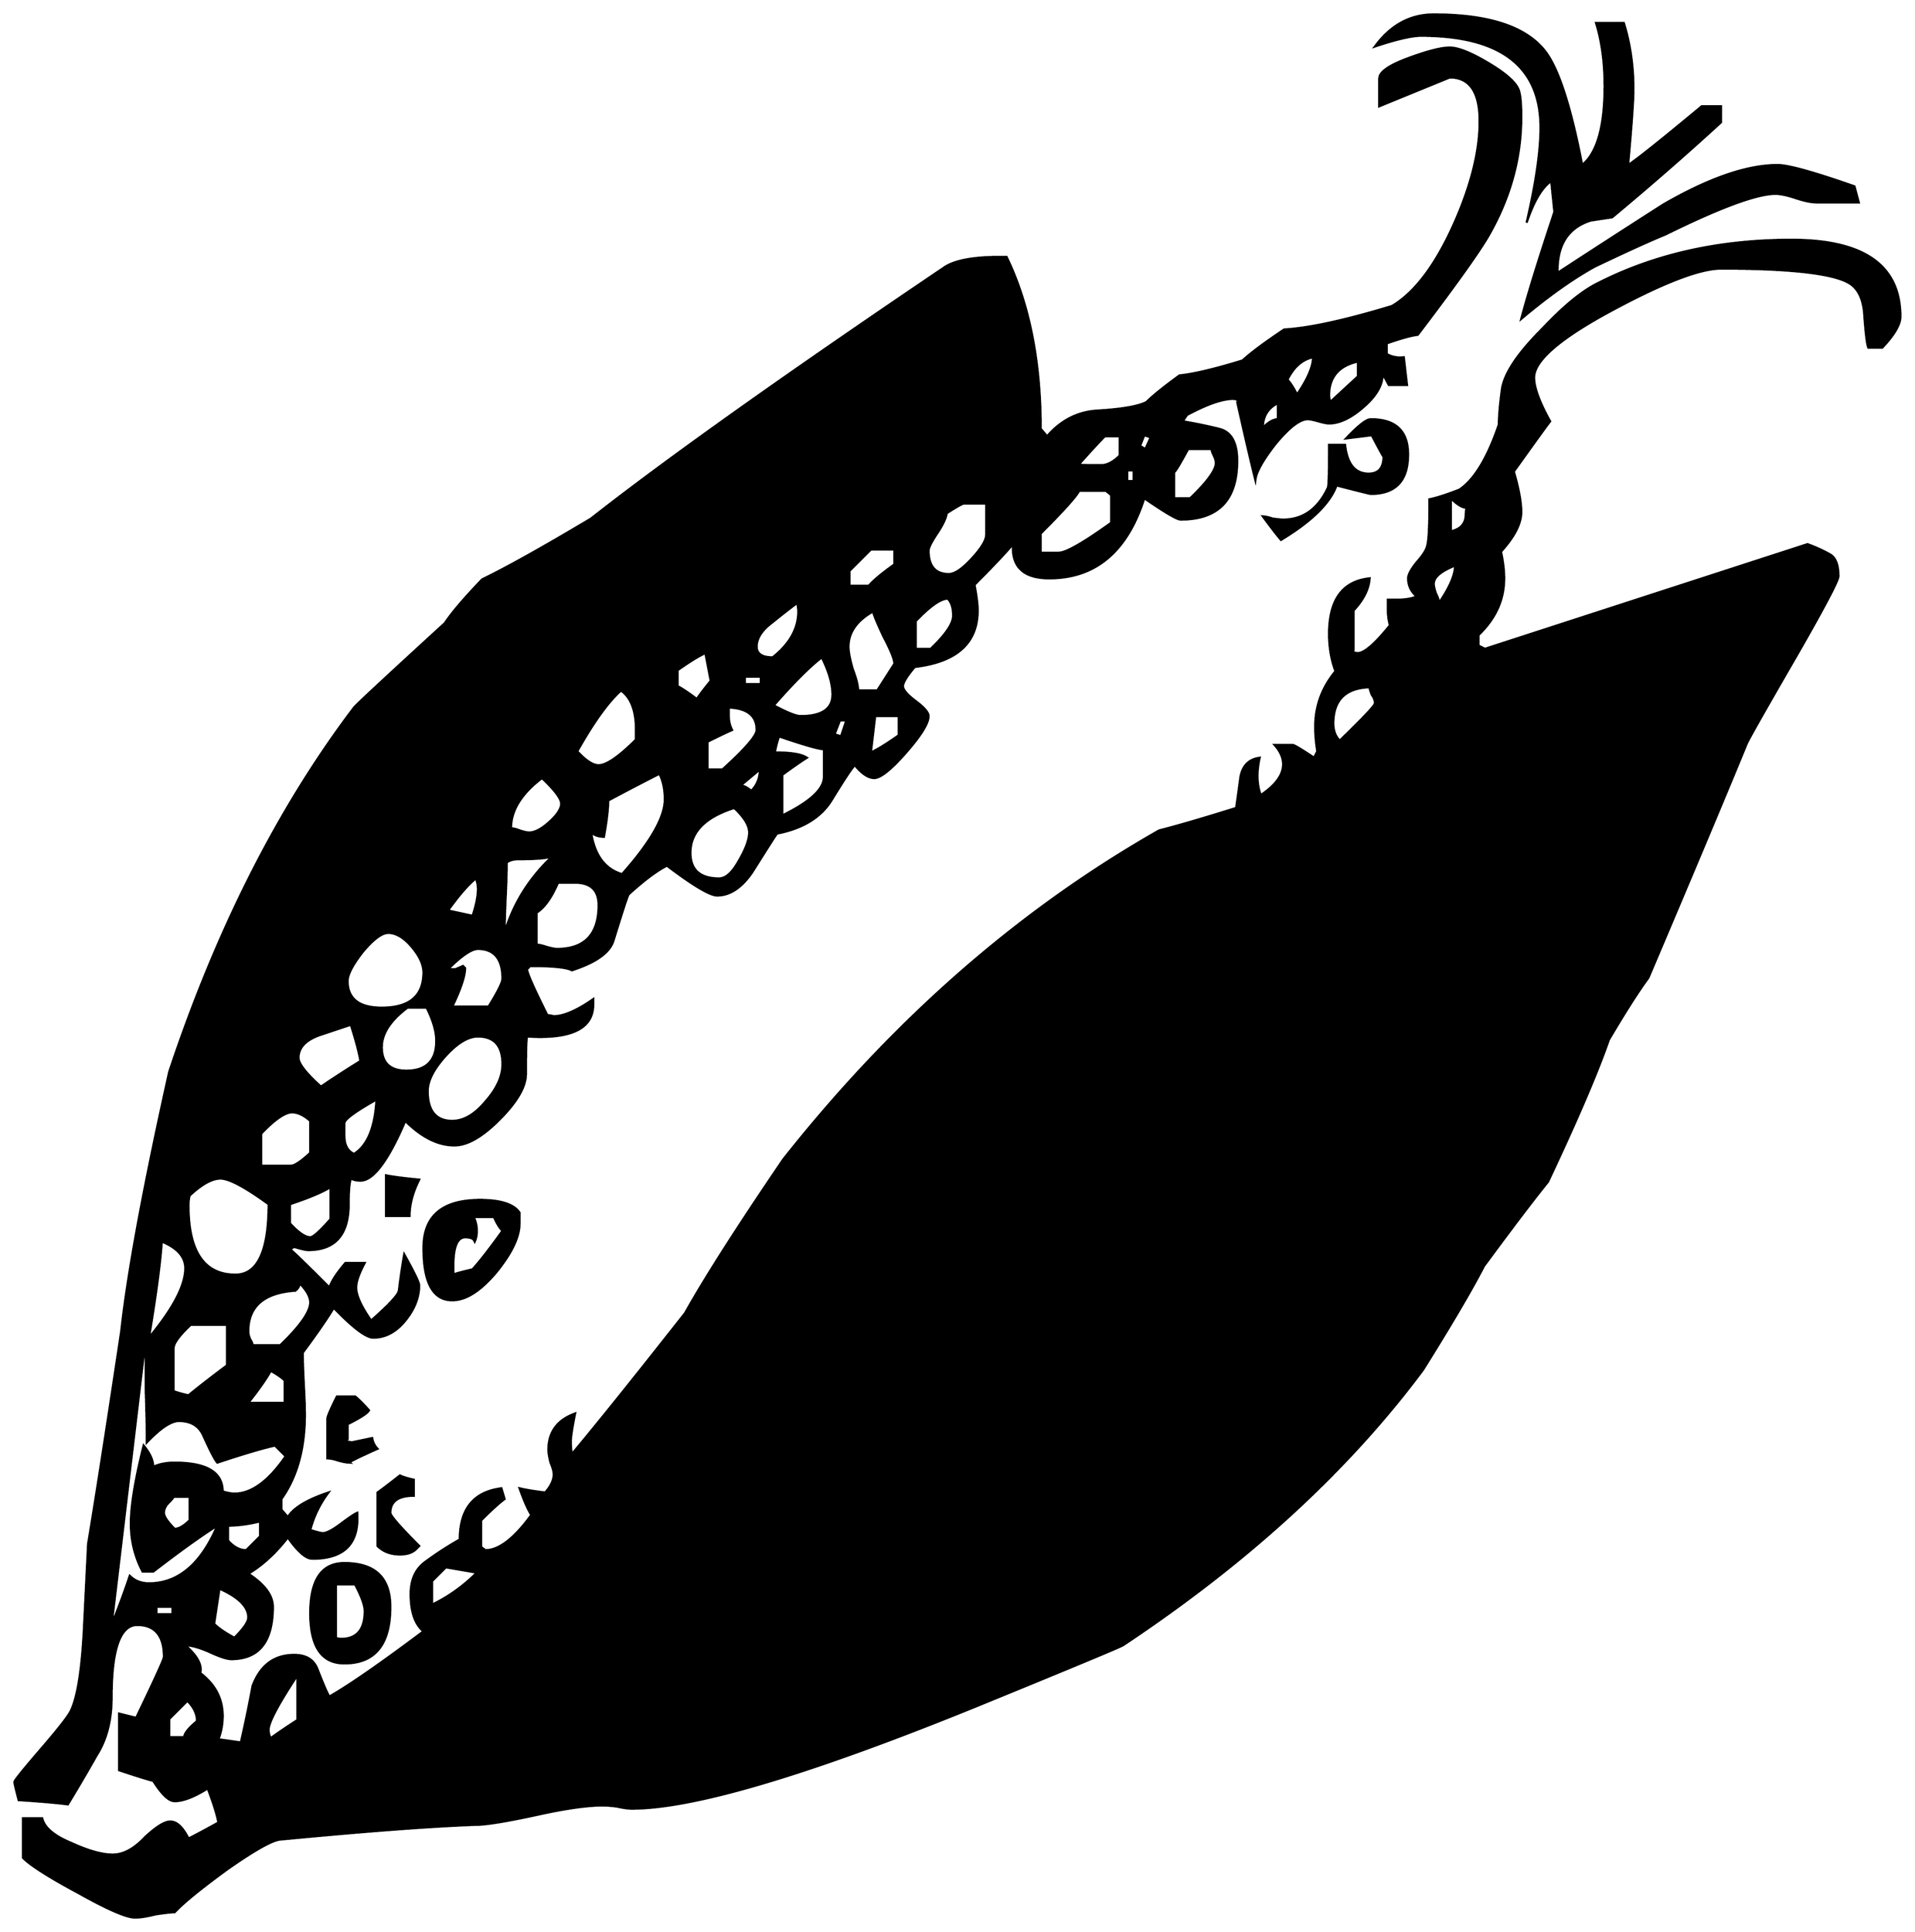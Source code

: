 


\begin{tikzpicture}[y=0.80pt, x=0.80pt, yscale=-1.0, xscale=1.0, inner sep=0pt, outer sep=0pt]
\begin{scope}[shift={(100.0,1702.0)},nonzero rule]
  \path[draw=.,fill=.,line width=1.600pt] (1809.0,-1293.0) --
    (1769.0,-1293.0) .. controls (1764.333,-1293.0) and
    (1758.0,-1294.333) .. (1750.0,-1297.0) .. controls
    (1742.0,-1299.667) and (1735.667,-1301.0) .. (1731.0,-1301.0) ..
    controls (1713.667,-1301.0) and (1679.333,-1288.333) ..
    (1628.0,-1263.0) .. controls (1613.333,-1257.0) and
    (1591.333,-1247.0) .. (1562.0,-1233.0) .. controls
    (1541.333,-1221.667) and (1518.333,-1205.333) .. (1493.0,-1184.0) ..
    controls (1499.0,-1206.667) and (1509.333,-1240.0) ..
    (1524.0,-1284.0) -- (1521.0,-1313.0) .. controls
    (1512.333,-1307.0) and (1504.667,-1294.0) .. (1498.0,-1274.0) ..
    controls (1506.667,-1311.333) and (1511.0,-1341.0) ..
    (1511.0,-1363.0) .. controls (1511.0,-1420.333) and
    (1473.667,-1449.0) .. (1399.0,-1449.0) .. controls
    (1390.333,-1449.0) and (1376.0,-1445.667) .. (1356.0,-1439.0) ..
    controls (1370.667,-1459.0) and (1389.0,-1469.0) ..
    (1411.0,-1469.0) .. controls (1462.333,-1469.0) and
    (1497.0,-1457.667) .. (1515.0,-1435.0) .. controls
    (1527.667,-1419.0) and (1539.333,-1383.333) .. (1550.0,-1328.0) ..
    controls (1564.0,-1339.333) and (1571.0,-1364.0) ..
    (1571.0,-1402.0) .. controls (1571.0,-1424.0) and
    (1568.333,-1443.667) .. (1563.0,-1461.0) -- (1589.0,-1461.0) ..
    controls (1595.0,-1441.667) and (1598.0,-1421.0) ..
    (1598.0,-1399.0) .. controls (1598.0,-1388.333) and
    (1596.333,-1364.667) .. (1593.0,-1328.0) .. controls
    (1599.667,-1332.0) and (1622.667,-1350.333) .. (1662.0,-1383.0) --
    (1680.0,-1383.0) -- (1680.0,-1368.0) .. controls
    (1648.0,-1338.667) and (1614.0,-1309.0) .. (1578.0,-1279.0) ..
    controls (1573.333,-1278.333) and (1566.667,-1277.333) ..
    (1558.0,-1276.0) .. controls (1536.667,-1269.333) and
    (1526.333,-1253.0) .. (1527.0,-1227.0) .. controls
    (1559.667,-1248.333) and (1592.667,-1269.667) .. (1626.0,-1291.0) ..
    controls (1668.667,-1315.667) and (1704.333,-1328.0) ..
    (1733.0,-1328.0) .. controls (1743.0,-1328.0) and
    (1767.0,-1321.333) .. (1805.0,-1308.0) -- (1809.0,-1293.0) --
    cycle(1387.0,-1057.0) .. controls (1387.0,-1032.333) and
    (1375.333,-1020.0) .. (1352.0,-1020.0) .. controls
    (1351.333,-1020.0) and (1340.667,-1022.667) .. (1320.0,-1028.0) ..
    controls (1314.0,-1011.333) and (1296.667,-994.333) ..
    (1268.0,-977.0) .. controls (1264.0,-981.667) and
    (1258.333,-989.0) .. (1251.0,-999.0) .. controls
    (1253.0,-999.0) and (1256.0,-998.333) .. (1260.0,-997.0) ..
    controls (1264.667,-996.333) and (1268.0,-996.0) ..
    (1270.0,-996.0) .. controls (1288.667,-996.0) and
    (1302.667,-1006.0) .. (1312.0,-1026.0) .. controls
    (1312.667,-1028.0) and (1313.0,-1041.333) .. (1313.0,-1066.0) --
    (1328.0,-1066.0) .. controls (1330.0,-1048.0) and
    (1337.333,-1039.0) .. (1350.0,-1039.0) .. controls
    (1359.333,-1039.0) and (1364.0,-1044.333) .. (1364.0,-1055.0) ..
    controls (1364.0,-1054.333) and (1360.333,-1061.0) ..
    (1353.0,-1075.0) .. controls (1347.667,-1074.333) and
    (1339.667,-1073.333) .. (1329.0,-1072.0) .. controls
    (1340.333,-1084.0) and (1348.0,-1090.0) .. (1352.0,-1090.0) ..
    controls (1375.333,-1090.0) and (1387.0,-1079.0) ..
    (1387.0,-1057.0) -- cycle(1848.0,-1186.0) .. controls
    (1848.0,-1178.667) and (1842.333,-1169.0) .. (1831.0,-1157.0) --
    (1818.0,-1157.0) .. controls (1816.667,-1159.667) and
    (1815.333,-1170.667) .. (1814.0,-1190.0) .. controls
    (1812.667,-1204.0) and (1807.667,-1213.333) .. (1799.0,-1218.0) ..
    controls (1783.0,-1226.667) and (1743.333,-1231.0) ..
    (1680.0,-1231.0) .. controls (1660.667,-1231.0) and
    (1627.333,-1218.333) .. (1580.0,-1193.0) .. controls
    (1530.0,-1166.333) and (1505.0,-1145.0) .. (1505.0,-1129.0) ..
    controls (1505.0,-1119.667) and (1510.0,-1106.0) ..
    (1520.0,-1088.0) .. controls (1517.333,-1084.667) and
    (1506.0,-1069.0) .. (1486.0,-1041.0) .. controls
    (1490.667,-1025.0) and (1493.0,-1012.333) .. (1493.0,-1003.0) ..
    controls (1493.0,-992.333) and (1486.667,-980.0) ..
    (1474.0,-966.0) .. controls (1476.0,-956.667) and
    (1477.0,-948.333) .. (1477.0,-941.0) .. controls
    (1477.0,-921.0) and (1469.0,-903.333) .. (1453.0,-888.0) --
    (1453.0,-878.0) -- (1459.0,-875.0) -- (1761.0,-973.0) ..
    controls (1768.333,-970.333) and (1775.0,-967.333) ..
    (1781.0,-964.0) .. controls (1787.0,-961.333) and
    (1790.0,-954.333) .. (1790.0,-943.0) .. controls
    (1790.0,-939.0) and (1777.0,-914.333) .. (1751.0,-869.0) ..
    controls (1721.667,-818.333) and (1706.0,-790.667) ..
    (1704.0,-786.0) .. controls (1684.0,-737.333) and
    (1653.333,-664.333) .. (1612.0,-567.0) .. controls
    (1602.667,-554.333) and (1590.333,-535.0) .. (1575.0,-509.0) ..
    controls (1564.333,-478.333) and (1545.333,-434.0) ..
    (1518.0,-376.0) .. controls (1504.0,-358.667) and
    (1484.0,-332.333) .. (1458.0,-297.0) .. controls
    (1446.667,-275.0) and (1427.667,-242.667) .. (1401.0,-200.0) ..
    controls (1331.0,-106.0) and (1237.333,-20.0) .. (1120.0,58.0)
    .. controls (1116.667,60.0) and (1071.0,79.0) .. (983.0,115.0)
    .. controls (825.667,179.0) and (718.0,211.0) .. (660.0,211.0)
    .. controls (656.667,211.0) and (652.0,210.333) .. (646.0,209.0)
    .. controls (640.667,208.333) and (636.333,208.0) .. (633.0,208.0)
    .. controls (619.0,208.0) and (599.667,210.667) .. (575.0,216.0)
    .. controls (547.667,222.0) and (528.667,225.333) .. (518.0,226.0)
    .. controls (476.0,227.333) and (413.333,232.0) .. (330.0,240.0)
    .. controls (322.0,241.333) and (305.667,250.667) .. (281.0,268.0)
    .. controls (256.333,286.0) and (240.0,299.333) .. (232.0,308.0)
    .. controls (228.667,308.0) and (222.667,308.667) .. (214.0,310.0)
    .. controls (206.0,312.0) and (199.667,313.0) .. (195.0,313.0)
    .. controls (187.0,313.0) and (169.333,305.333) .. (142.0,290.0)
    .. controls (114.667,275.333) and (97.333,264.333) .. (90.0,257.0)
    -- (90.0,220.0) -- (108.0,220.0) .. controls (110.0,228.667)
    and (119.0,236.333) .. (135.0,243.0) .. controls (151.0,250.333)
    and (164.0,254.0) .. (174.0,254.0) .. controls (184.0,254.0)
    and (194.0,248.667) .. (204.0,238.0) .. controls (214.667,228.0)
    and (222.667,223.0) .. (228.0,223.0) .. controls (234.0,223.0)
    and (239.667,228.333) .. (245.0,239.0) .. controls (251.667,235.667)
    and (261.0,230.667) .. (273.0,224.0) .. controls (271.667,216.667)
    and (268.333,206.0) .. (263.0,192.0) .. controls (250.333,200.0)
    and (240.0,204.0) .. (232.0,204.0) .. controls (226.667,204.0)
    and (220.0,197.667) .. (212.0,185.0) .. controls (206.667,183.667)
    and (196.0,180.333) .. (180.0,175.0) -- (180.0,122.0) --
    (196.0,126.0) .. controls (213.333,90.0) and (222.0,71.0) ..
    (222.0,69.0) .. controls (222.0,49.0) and (213.667,39.0) ..
    (197.0,39.0) .. controls (181.0,39.0) and (173.0,61.667) ..
    (173.0,107.0) .. controls (173.0,128.333) and (168.333,146.333) ..
    (159.0,161.0) .. controls (150.333,176.333) and (141.333,191.667) ..
    (132.0,207.0) .. controls (122.0,205.667) and (106.667,204.333) ..
    (86.0,203.0) .. controls (83.333,193.0) and (82.0,187.333) ..
    (82.0,186.0) .. controls (82.0,184.667) and (90.333,174.333) ..
    (107.0,155.0) .. controls (123.667,135.667) and (133.0,123.667) ..
    (135.0,119.0) .. controls (141.0,106.333) and (145.0,81.333) ..
    (147.0,44.0) .. controls (148.333,16.667) and (149.667,-10.333) ..
    (151.0,-37.0) .. controls (158.333,-81.0) and (168.667,-147.333)
    .. (182.0,-236.0) .. controls (188.0,-290.667) and
    (203.0,-371.667) .. (227.0,-479.0) .. controls (271.667,-613.0)
    and (329.333,-726.667) .. (400.0,-820.0) .. controls
    (401.333,-822.0) and (429.667,-848.333) .. (485.0,-899.0) ..
    controls (491.667,-909.0) and (503.333,-922.667) .. (520.0,-940.0)
    .. controls (543.333,-951.333) and (577.333,-970.333) ..
    (622.0,-997.0) .. controls (693.333,-1053.0) and
    (804.0,-1131.667) .. (954.0,-1233.0) .. controls
    (964.0,-1239.0) and (981.0,-1242.0) .. (1005.0,-1242.0) --
    (1011.0,-1242.0) .. controls (1032.333,-1198.0) and
    (1043.0,-1144.333) .. (1043.0,-1081.0) -- (1049.0,-1074.0) ..
    controls (1061.667,-1088.667) and (1077.0,-1096.667) ..
    (1095.0,-1098.0) .. controls (1118.333,-1099.333) and
    (1134.0,-1102.0) .. (1142.0,-1106.0) .. controls
    (1148.0,-1112.0) and (1158.333,-1120.333) .. (1173.0,-1131.0) ..
    controls (1186.333,-1132.333) and (1206.0,-1137.0) ..
    (1232.0,-1145.0) .. controls (1240.0,-1152.333) and
    (1253.0,-1162.0) .. (1271.0,-1174.0) .. controls
    (1294.333,-1175.333) and (1328.0,-1182.667) .. (1372.0,-1196.0) ..
    controls (1393.333,-1208.667) and (1412.667,-1234.333) ..
    (1430.0,-1273.0) .. controls (1446.0,-1309.0) and
    (1454.0,-1341.0) .. (1454.0,-1369.0) .. controls
    (1454.0,-1396.333) and (1444.667,-1410.0) .. (1426.0,-1410.0) ..
    controls (1426.0,-1410.0) and (1404.0,-1401.0) ..
    (1360.0,-1383.0) -- (1360.0,-1409.0) .. controls
    (1360.0,-1415.0) and (1369.0,-1421.333) .. (1387.0,-1428.0) ..
    controls (1405.0,-1434.667) and (1418.0,-1438.0) ..
    (1426.0,-1438.0) .. controls (1434.0,-1438.0) and
    (1446.333,-1433.0) .. (1463.0,-1423.0) .. controls
    (1479.667,-1413.0) and (1489.0,-1404.333) .. (1491.0,-1397.0) ..
    controls (1492.333,-1392.333) and (1493.0,-1384.333) ..
    (1493.0,-1373.0) .. controls (1493.0,-1335.0) and
    (1483.0,-1298.333) .. (1463.0,-1263.0) .. controls
    (1454.333,-1247.667) and (1432.0,-1216.333) .. (1396.0,-1169.0) ..
    controls (1390.0,-1168.333) and (1380.333,-1165.667) ..
    (1367.0,-1161.0) -- (1367.0,-1151.0) .. controls
    (1371.667,-1148.333) and (1377.0,-1147.333) .. (1383.0,-1148.0) ..
    controls (1383.667,-1142.0) and (1384.667,-1133.333) ..
    (1386.0,-1122.0) -- (1369.0,-1122.0) -- (1363.0,-1133.0) ..
    controls (1363.667,-1123.0) and (1358.0,-1112.667) ..
    (1346.0,-1102.0) .. controls (1334.0,-1091.333) and
    (1323.0,-1086.0) .. (1313.0,-1086.0) .. controls
    (1311.0,-1086.0) and (1307.667,-1086.667) .. (1303.0,-1088.0) ..
    controls (1298.333,-1089.333) and (1295.0,-1090.0) ..
    (1293.0,-1090.0) .. controls (1285.667,-1090.0) and
    (1275.667,-1082.333) .. (1263.0,-1067.0) .. controls
    (1251.0,-1051.667) and (1244.667,-1040.333) .. (1244.0,-1033.0) ..
    controls (1240.0,-1049.0) and (1234.333,-1073.333) ..
    (1227.0,-1106.0) -- (1228.0,-1107.0) .. controls
    (1227.333,-1108.333) and (1225.667,-1109.0) .. (1223.0,-1109.0) ..
    controls (1213.0,-1109.0) and (1198.667,-1104.0) ..
    (1180.0,-1094.0) -- (1176.0,-1088.0) .. controls
    (1188.0,-1086.0) and (1199.333,-1083.667) .. (1210.0,-1081.0) ..
    controls (1221.333,-1078.333) and (1227.0,-1068.333) ..
    (1227.0,-1051.0) .. controls (1227.0,-1014.333) and
    (1209.333,-996.0) .. (1174.0,-996.0) .. controls
    (1170.667,-996.0) and (1159.333,-1002.667) .. (1140.0,-1016.0) ..
    controls (1124.0,-966.0) and (1094.333,-941.0) ..
    (1051.0,-941.0) .. controls (1027.0,-941.0) and
    (1015.667,-951.667) .. (1017.0,-973.0) .. controls
    (1009.667,-964.333) and (997.667,-951.667) .. (981.0,-935.0) ..
    controls (983.0,-924.333) and (984.0,-916.333) .. (984.0,-911.0)
    .. controls (984.0,-880.333) and (964.333,-862.667) ..
    (925.0,-858.0) .. controls (917.667,-849.333) and (914.0,-843.333)
    .. (914.0,-840.0) .. controls (914.0,-836.667) and
    (918.0,-832.0) .. (926.0,-826.0) .. controls (934.0,-820.0)
    and (938.0,-815.333) .. (938.0,-812.0) .. controls
    (938.0,-805.333) and (931.0,-794.0) .. (917.0,-778.0) ..
    controls (903.0,-762.0) and (893.0,-754.0) .. (887.0,-754.0)
    .. controls (881.667,-754.0) and (875.667,-758.0) ..
    (869.0,-766.0) .. controls (867.0,-764.667) and (859.667,-753.667)
    .. (847.0,-733.0) .. controls (837.0,-717.0) and
    (820.0,-706.667) .. (796.0,-702.0) .. controls (795.333,-701.333)
    and (787.667,-689.333) .. (773.0,-666.0) .. controls
    (763.0,-651.333) and (752.0,-644.0) .. (740.0,-644.0) ..
    controls (733.333,-644.0) and (717.667,-653.333) .. (693.0,-672.0)
    .. controls (683.667,-667.333) and (671.667,-658.333) ..
    (657.0,-645.0) .. controls (655.667,-642.333) and (651.0,-628.0)
    .. (643.0,-602.0) .. controls (639.667,-590.667) and
    (626.667,-581.333) .. (604.0,-574.0) .. controls (599.333,-576.667)
    and (586.333,-578.0) .. (565.0,-578.0) -- (562.0,-575.0) ..
    controls (562.0,-571.667) and (568.333,-557.333) .. (581.0,-532.0)
    .. controls (582.333,-532.0) and (584.333,-531.667) ..
    (587.0,-531.0) .. controls (596.333,-531.0) and (608.667,-536.333)
    .. (624.0,-547.0) -- (624.0,-542.0) .. controls
    (624.0,-519.333) and (603.333,-509.333) .. (562.0,-512.0) ..
    controls (561.333,-510.0) and (561.0,-498.333) .. (561.0,-477.0)
    .. controls (561.0,-465.0) and (552.667,-450.667) ..
    (536.0,-434.0) .. controls (520.0,-418.0) and (506.0,-410.0)
    .. (494.0,-410.0) .. controls (478.667,-410.0) and
    (463.333,-417.667) .. (448.0,-433.0) .. controls (432.0,-395.667)
    and (418.0,-377.0) .. (406.0,-377.0) .. controls
    (402.667,-377.0) and (399.667,-377.667) .. (397.0,-379.0) ..
    controls (395.667,-375.0) and (395.0,-367.0) .. (395.0,-355.0)
    .. controls (395.0,-326.333) and (382.333,-312.0) ..
    (357.0,-312.0) .. controls (355.0,-312.0) and (350.667,-313.0)
    .. (344.0,-315.0) -- (340.0,-313.0) .. controls
    (344.667,-309.0) and (357.0,-297.0) .. (377.0,-277.0) ..
    controls (379.0,-283.0) and (384.0,-290.667) .. (392.0,-300.0)
    -- (410.0,-300.0) .. controls (404.667,-290.0) and
    (402.0,-282.333) .. (402.0,-277.0) .. controls (402.0,-269.667)
    and (406.667,-259.333) .. (416.0,-246.0) .. controls
    (432.667,-260.667) and (441.333,-270.0) .. (442.0,-274.0) ..
    controls (443.333,-285.333) and (445.0,-296.667) .. (447.0,-308.0)
    .. controls (456.333,-291.333) and (461.0,-281.667) ..
    (461.0,-279.0) .. controls (461.0,-267.667) and (456.667,-256.667)
    .. (448.0,-246.0) .. controls (439.333,-235.333) and
    (429.333,-230.0) .. (418.0,-230.0) .. controls (411.333,-230.0)
    and (399.0,-239.333) .. (381.0,-258.0) .. controls
    (375.0,-248.0) and (365.333,-234.0) .. (352.0,-216.0) ..
    controls (352.0,-209.333) and (352.333,-199.333) .. (353.0,-186.0)
    .. controls (353.667,-173.333) and (354.0,-164.0) ..
    (354.0,-158.0) .. controls (354.0,-126.0) and (346.667,-99.667)
    .. (332.0,-79.0) -- (332.0,-69.0) -- (338.0,-62.0) ..
    controls (343.333,-70.667) and (356.0,-78.333) .. (376.0,-85.0) ..
    controls (368.0,-74.333) and (362.333,-62.667) .. (359.0,-50.0) ..
    controls (365.0,-48.0) and (369.0,-47.0) .. (371.0,-47.0) ..
    controls (374.333,-47.0) and (380.0,-50.0) .. (388.0,-56.0) ..
    controls (396.0,-62.0) and (401.0,-65.333) .. (403.0,-66.0) ..
    controls (405.0,-37.333) and (391.0,-23.0) .. (361.0,-23.0) ..
    controls (355.0,-23.0) and (347.333,-29.667) .. (338.0,-43.0) ..
    controls (326.667,-28.333) and (314.333,-17.0) .. (301.0,-9.0) ..
    controls (316.333,1.0) and (324.0,11.333) .. (324.0,22.0) ..
    controls (324.0,54.667) and (311.0,71.0) .. (285.0,71.0) ..
    controls (281.0,71.0) and (274.0,68.667) .. (264.0,64.0) ..
    controls (254.667,60.0) and (247.333,58.0) .. (242.0,58.0) ..
    controls (253.333,68.0) and (258.0,76.667) .. (256.0,84.0) ..
    controls (270.0,94.667) and (277.0,108.0) .. (277.0,124.0) ..
    controls (277.0,132.0) and (275.667,139.333) .. (273.0,146.0) --
    (294.0,149.0) .. controls (298.0,131.667) and (301.667,114.0) ..
    (305.0,96.0) .. controls (312.333,76.667) and (325.333,67.0) ..
    (344.0,67.0) .. controls (355.333,67.0) and (362.667,71.667) ..
    (366.0,81.0) .. controls (372.0,96.333) and (375.667,104.667) ..
    (377.0,106.0) .. controls (395.667,95.333) and (425.0,75.0) ..
    (465.0,45.0) .. controls (457.0,38.333) and (453.0,26.667) ..
    (453.0,10.0) .. controls (453.0,-4.0) and (458.0,-14.333) ..
    (468.0,-21.0) .. controls (478.0,-28.333) and (488.333,-35.0) ..
    (499.0,-41.0) .. controls (499.0,-69.667) and (512.0,-85.667) ..
    (538.0,-89.0) -- (541.0,-79.0) .. controls (535.667,-75.0) and
    (528.333,-68.333) .. (519.0,-59.0) -- (519.0,-34.0) --
    (523.0,-31.0) .. controls (535.667,-31.0) and (550.0,-42.0) ..
    (566.0,-64.0) .. controls (562.667,-69.333) and (559.0,-77.667) ..
    (555.0,-89.0) .. controls (560.333,-87.667) and (568.333,-86.333) ..
    (579.0,-85.0) .. controls (584.333,-91.0) and (587.0,-96.667) ..
    (587.0,-102.0) .. controls (587.0,-104.667) and (586.0,-108.333)
    .. (584.0,-113.0) .. controls (582.667,-118.333) and
    (582.0,-122.333) .. (582.0,-125.0) .. controls (582.0,-141.667)
    and (590.333,-153.0) .. (607.0,-159.0) .. controls
    (604.333,-145.667) and (603.0,-137.0) .. (603.0,-133.0) ..
    controls (603.0,-128.333) and (603.333,-124.333) .. (604.0,-121.0)
    .. controls (628.0,-149.667) and (663.333,-193.667) ..
    (710.0,-253.0) .. controls (728.667,-286.333) and (759.333,-334.333)
    .. (802.0,-397.0) .. controls (905.333,-527.667) and
    (1022.667,-630.333) .. (1154.0,-705.0) .. controls
    (1170.0,-709.0) and (1194.0,-716.0) .. (1226.0,-726.0) ..
    controls (1227.333,-735.333) and (1228.667,-745.0) ..
    (1230.0,-755.0) .. controls (1232.0,-765.667) and
    (1238.0,-771.667) .. (1248.0,-773.0) .. controls
    (1246.667,-767.0) and (1246.0,-761.333) .. (1246.0,-756.0) ..
    controls (1246.0,-749.333) and (1247.0,-743.333) ..
    (1249.0,-738.0) .. controls (1263.0,-747.333) and
    (1270.0,-757.0) .. (1270.0,-767.0) .. controls
    (1270.0,-773.0) and (1267.333,-779.0) .. (1262.0,-785.0) --
    (1279.0,-785.0) .. controls (1280.333,-785.0) and
    (1287.0,-781.0) .. (1299.0,-773.0) -- (1302.0,-779.0) ..
    controls (1300.667,-787.0) and (1300.0,-794.667) ..
    (1300.0,-802.0) .. controls (1300.0,-821.333) and
    (1306.333,-838.667) .. (1319.0,-854.0) .. controls
    (1315.0,-864.667) and (1313.0,-876.333) .. (1313.0,-889.0) ..
    controls (1313.0,-921.0) and (1325.667,-938.333) ..
    (1351.0,-941.0) .. controls (1350.333,-931.0) and
    (1345.333,-921.0) .. (1336.0,-911.0) -- (1336.0,-874.0) --
    (1335.0,-873.0) .. controls (1335.667,-871.667) and
    (1337.333,-871.0) .. (1340.0,-871.0) .. controls
    (1346.0,-871.0) and (1356.0,-879.667) .. (1370.0,-897.0) ..
    controls (1368.667,-901.667) and (1368.0,-907.0) ..
    (1368.0,-913.0) -- (1368.0,-921.0) -- (1377.0,-921.0) ..
    controls (1384.333,-921.0) and (1390.333,-922.0) ..
    (1395.0,-924.0) .. controls (1389.667,-928.667) and
    (1387.0,-934.333) .. (1387.0,-941.0) .. controls
    (1387.0,-944.333) and (1389.667,-949.333) .. (1395.0,-956.0) ..
    controls (1401.0,-962.667) and (1404.333,-968.0) ..
    (1405.0,-972.0) .. controls (1406.333,-976.667) and
    (1407.0,-991.0) .. (1407.0,-1015.0) .. controls
    (1413.667,-1016.333) and (1423.0,-1019.333) .. (1435.0,-1024.0) ..
    controls (1449.0,-1033.333) and (1461.333,-1053.667) ..
    (1472.0,-1085.0) .. controls (1472.0,-1093.0) and
    (1473.0,-1104.333) .. (1475.0,-1119.0) .. controls
    (1477.667,-1133.667) and (1490.0,-1152.0) .. (1512.0,-1174.0) ..
    controls (1532.0,-1195.333) and (1549.333,-1209.667) ..
    (1564.0,-1217.0) .. controls (1617.333,-1244.333) and
    (1678.0,-1258.0) .. (1746.0,-1258.0) .. controls
    (1814.0,-1258.0) and (1848.0,-1234.0) .. (1848.0,-1186.0) --
    cycle(555.0,-337.0) .. controls (555.0,-324.333) and
    (547.667,-309.0) .. (533.0,-291.0) .. controls (518.333,-273.667)
    and (504.667,-265.0) .. (492.0,-265.0) .. controls
    (474.0,-265.0) and (465.0,-281.333) .. (465.0,-314.0) ..
    controls (465.0,-344.0) and (482.667,-359.0) .. (518.0,-359.0)
    .. controls (537.333,-359.0) and (549.667,-355.0) ..
    (555.0,-347.0) -- (555.0,-337.0) -- cycle(461.0,-378.0) ..
    controls (455.0,-366.0) and (452.0,-354.667) .. (452.0,-344.0)
    -- (430.0,-344.0) -- (430.0,-382.0) .. controls
    (436.667,-380.667) and (447.0,-379.333) .. (461.0,-378.0) --
    cycle(422.0,-126.0) .. controls (402.667,-117.333) and
    (394.0,-113.0) .. (396.0,-113.0) .. controls (393.333,-113.0)
    and (389.667,-113.667) .. (385.0,-115.0) .. controls
    (381.0,-116.333) and (377.667,-117.0) .. (375.0,-117.0) --
    (375.0,-154.0) .. controls (375.0,-156.0) and (378.0,-163.0)
    .. (384.0,-175.0) -- (401.0,-175.0) .. controls
    (404.333,-172.333) and (408.667,-168.0) .. (414.0,-162.0) ..
    controls (412.667,-159.333) and (406.0,-155.0) .. (394.0,-149.0)
    -- (394.0,-135.0) -- (392.0,-133.0) -- (398.0,-132.0) --
    (417.0,-136.0) .. controls (417.667,-132.0) and (419.333,-128.667)
    .. (422.0,-126.0) -- cycle(461.0,-35.0) .. controls
    (460.333,-34.333) and (459.667,-33.667) .. (459.0,-33.0) .. controls
    (455.667,-29.0) and (450.333,-27.0) .. (443.0,-27.0) .. controls
    (434.333,-27.0) and (427.333,-29.667) .. (422.0,-35.0) --
    (422.0,-85.0) .. controls (426.667,-88.333) and (433.667,-93.667) ..
    (443.0,-101.0) .. controls (445.667,-99.667) and (450.0,-98.333)
    .. (456.0,-97.0) -- (456.0,-82.0) .. controls (441.333,-82.0)
    and (434.0,-76.667) .. (434.0,-66.0) .. controls (434.0,-63.333)
    and (443.0,-53.0) .. (461.0,-35.0) -- cycle(434.0,22.0) ..
    controls (434.0,57.333) and (419.667,75.0) .. (391.0,75.0) ..
    controls (369.667,75.0) and (359.0,59.333) .. (359.0,28.0) ..
    controls (359.0,-3.333) and (369.667,-19.0) .. (391.0,-19.0) ..
    controls (419.667,-19.0) and (434.0,-5.333) .. (434.0,22.0) --
    cycle(1340.0,-1130.0) -- (1340.0,-1144.0) .. controls
    (1322.0,-1140.0) and (1313.0,-1129.333) .. (1313.0,-1112.0) ..
    controls (1313.0,-1111.333) and (1313.333,-1109.333) ..
    (1314.0,-1106.0) .. controls (1331.333,-1122.0) and
    (1340.0,-1130.0) .. (1340.0,-1130.0) --
    cycle(1442.0,-1007.0) .. controls (1438.0,-1007.0) and
    (1433.0,-1010.0) .. (1427.0,-1016.0) -- (1427.0,-985.0) ..
    controls (1436.333,-987.0) and (1441.0,-992.333) ..
    (1441.0,-1001.0) .. controls (1441.0,-1003.667) and
    (1441.333,-1005.667) .. (1442.0,-1007.0) --
    cycle(1298.0,-1148.0) .. controls (1288.0,-1146.0) and
    (1280.0,-1139.0) .. (1274.0,-1127.0) .. controls
    (1276.667,-1124.333) and (1279.667,-1119.667) .. (1283.0,-1113.0) ..
    controls (1293.0,-1127.667) and (1298.0,-1139.333) ..
    (1298.0,-1148.0) -- cycle(1431.0,-953.0) .. controls
    (1417.667,-947.667) and (1411.0,-942.0) .. (1411.0,-936.0) ..
    controls (1411.0,-934.0) and (1411.667,-931.0) ..
    (1413.0,-927.0) .. controls (1415.0,-923.0) and
    (1416.0,-920.0) .. (1416.0,-918.0) .. controls
    (1426.0,-932.667) and (1431.0,-944.333) .. (1431.0,-953.0) --
    cycle(1265.0,-1090.0) -- (1265.0,-1105.0) .. controls
    (1255.667,-1100.333) and (1251.0,-1092.667) .. (1251.0,-1082.0) ..
    controls (1256.333,-1087.333) and (1261.0,-1090.0) ..
    (1265.0,-1090.0) -- cycle(1207.0,-1049.0) .. controls
    (1207.0,-1051.0) and (1206.333,-1053.333) .. (1205.0,-1056.0) ..
    controls (1203.667,-1058.667) and (1203.0,-1060.667) ..
    (1203.0,-1062.0) -- (1181.0,-1062.0) .. controls
    (1172.333,-1046.0) and (1168.0,-1039.0) .. (1168.0,-1041.0) --
    (1168.0,-1016.0) -- (1183.0,-1016.0) .. controls
    (1199.0,-1031.333) and (1207.0,-1042.333) .. (1207.0,-1049.0) --
    cycle(1146.0,-1073.0) -- (1140.0,-1075.0) --
    (1136.0,-1065.0) -- (1141.0,-1062.0) -- (1146.0,-1073.0) --
    cycle(1130.0,-1032.0) -- (1130.0,-1042.0) --
    (1124.0,-1042.0) -- (1124.0,-1032.0) -- (1130.0,-1032.0) --
    cycle(1117.0,-1056.0) -- (1117.0,-1074.0) --
    (1103.0,-1074.0) .. controls (1097.667,-1068.667) and
    (1089.667,-1060.0) .. (1079.0,-1048.0) .. controls
    (1074.333,-1047.333) and (1081.333,-1047.0) .. (1100.0,-1047.0) ..
    controls (1105.333,-1047.0) and (1111.0,-1050.0) ..
    (1117.0,-1056.0) -- cycle(1356.0,-824.0) .. controls
    (1356.0,-826.667) and (1355.0,-829.333) .. (1353.0,-832.0) ..
    controls (1351.667,-835.333) and (1351.0,-837.667) ..
    (1351.0,-839.0) .. controls (1328.333,-838.333) and
    (1317.0,-827.0) .. (1317.0,-805.0) .. controls
    (1317.0,-798.333) and (1319.0,-793.0) .. (1323.0,-789.0) ..
    controls (1345.0,-810.333) and (1356.0,-822.0) ..
    (1356.0,-824.0) -- cycle(1109.0,-993.0) -- (1109.0,-1019.0)
    -- (1104.0,-1023.0) -- (1079.0,-1023.0) .. controls
    (1076.333,-1017.667) and (1064.333,-1004.333) .. (1043.0,-983.0) --
    (1043.0,-965.0) -- (1060.0,-965.0) .. controls
    (1066.667,-965.0) and (1083.0,-974.333) .. (1109.0,-993.0) --
    cycle(992.0,-982.0) -- (992.0,-1011.0) -- (971.0,-1011.0) ..
    controls (969.667,-1011.0) and (964.333,-1008.0) ..
    (955.0,-1002.0) .. controls (954.333,-997.333) and
    (951.333,-991.0) .. (946.0,-983.0) .. controls (940.667,-975.0)
    and (938.0,-969.667) .. (938.0,-967.0) .. controls
    (938.0,-952.333) and (944.333,-945.0) .. (957.0,-945.0) ..
    controls (962.333,-945.0) and (969.333,-949.667) .. (978.0,-959.0)
    .. controls (987.333,-969.0) and (992.0,-976.667) ..
    (992.0,-982.0) -- cycle(961.0,-906.0) .. controls
    (961.0,-913.333) and (959.333,-918.667) .. (956.0,-922.0) ..
    controls (949.333,-922.0) and (939.333,-915.0) .. (926.0,-901.0)
    -- (926.0,-875.0) -- (940.0,-875.0) .. controls
    (954.0,-888.333) and (961.0,-898.667) .. (961.0,-906.0) --
    cycle(906.0,-954.0) -- (906.0,-968.0) -- (884.0,-968.0) --
    (864.0,-948.0) -- (864.0,-934.0) -- (882.0,-934.0) ..
    controls (886.667,-939.333) and (894.667,-946.0) .. (906.0,-954.0)
    -- cycle(906.0,-861.0) .. controls (906.0,-865.0) and
    (902.667,-873.333) .. (896.0,-886.0) .. controls (890.0,-898.667)
    and (886.667,-906.667) .. (886.0,-910.0) .. controls
    (870.667,-901.333) and (863.0,-890.333) .. (863.0,-877.0) ..
    controls (863.0,-872.333) and (864.333,-865.333) .. (867.0,-856.0)
    .. controls (870.333,-847.333) and (872.0,-840.667) ..
    (872.0,-836.0) -- (890.0,-836.0) .. controls (900.667,-852.667)
    and (906.0,-861.0) .. (906.0,-861.0) -- cycle(910.0,-794.0)
    -- (910.0,-812.0) -- (888.0,-812.0) -- (884.0,-778.0) ..
    controls (890.0,-780.667) and (898.667,-786.0) .. (910.0,-794.0)
    -- cycle(816.0,-910.0) .. controls (816.0,-912.0) and
    (815.667,-914.667) .. (815.0,-918.0) .. controls (807.0,-912.0)
    and (799.333,-906.0) .. (792.0,-900.0) .. controls
    (782.0,-892.667) and (777.0,-885.0) .. (777.0,-877.0) ..
    controls (777.0,-870.333) and (782.0,-867.0) .. (792.0,-867.0)
    .. controls (808.0,-879.667) and (816.0,-894.0) ..
    (816.0,-910.0) -- cycle(848.0,-832.0) .. controls
    (848.0,-842.0) and (844.667,-853.667) .. (838.0,-867.0) ..
    controls (826.667,-858.333) and (811.667,-843.333) .. (793.0,-822.0)
    .. controls (805.667,-815.333) and (814.0,-812.0) ..
    (818.0,-812.0) .. controls (838.0,-812.0) and (848.0,-818.667)
    .. (848.0,-832.0) -- cycle(861.0,-808.0) -- (855.0,-808.0)
    -- (850.0,-795.0) -- (856.0,-793.0) -- (861.0,-808.0) --
    cycle(781.0,-842.0) -- (781.0,-849.0) -- (766.0,-849.0) --
    (766.0,-842.0) -- (781.0,-842.0) -- cycle(840.0,-755.0) --
    (840.0,-781.0) .. controls (835.333,-781.0) and (821.333,-785.0)
    .. (798.0,-793.0) .. controls (796.667,-789.667) and
    (795.333,-784.667) .. (794.0,-778.0) .. controls (809.333,-778.0)
    and (819.333,-776.333) .. (824.0,-773.0) .. controls
    (818.667,-769.667) and (811.0,-764.333) .. (801.0,-757.0) --
    (801.0,-719.0) .. controls (827.0,-731.667) and (840.0,-743.667)
    .. (840.0,-755.0) -- cycle(734.0,-845.0) -- (729.0,-871.0)
    .. controls (723.0,-868.333) and (714.333,-863.0) ..
    (703.0,-855.0) -- (703.0,-840.0) .. controls (707.0,-838.0)
    and (713.0,-834.0) .. (721.0,-828.0) .. controls
    (723.667,-832.0) and (728.0,-837.667) .. (734.0,-845.0) --
    cycle(777.0,-799.0) .. controls (777.0,-812.333) and
    (768.333,-819.333) .. (751.0,-820.0) -- (751.0,-811.0) ..
    controls (751.0,-807.0) and (752.0,-803.0) .. (754.0,-799.0)
    .. controls (748.0,-796.333) and (740.333,-792.667) ..
    (731.0,-788.0) -- (731.0,-762.0) -- (745.0,-762.0) ..
    controls (766.333,-781.333) and (777.0,-793.667) .. (777.0,-799.0)
    -- cycle(780.0,-762.0) .. controls (776.0,-758.667) and
    (770.0,-753.667) .. (762.0,-747.0) .. controls (764.667,-747.0)
    and (768.0,-745.333) .. (772.0,-742.0) .. controls
    (777.333,-747.333) and (780.0,-754.0) .. (780.0,-762.0) --
    cycle(664.0,-790.0) -- (664.0,-799.0) .. controls
    (664.0,-817.0) and (659.333,-829.333) .. (650.0,-836.0) ..
    controls (638.0,-825.333) and (624.333,-806.333) .. (609.0,-779.0)
    .. controls (617.0,-770.333) and (623.667,-766.0) ..
    (629.0,-766.0) .. controls (636.333,-766.0) and (648.0,-774.0)
    .. (664.0,-790.0) -- cycle(770.0,-703.0) .. controls
    (770.0,-709.667) and (765.333,-717.333) .. (756.0,-726.0) ..
    controls (728.667,-717.333) and (715.0,-703.333) .. (715.0,-684.0)
    .. controls (715.0,-668.0) and (724.0,-660.0) ..
    (742.0,-660.0) .. controls (748.0,-660.0) and (754.0,-665.333)
    .. (760.0,-676.0) .. controls (766.667,-687.333) and
    (770.0,-696.333) .. (770.0,-703.0) -- cycle(691.0,-734.0) ..
    controls (691.0,-743.333) and (689.333,-751.333) .. (686.0,-758.0)
    .. controls (674.0,-752.0) and (658.0,-743.667) ..
    (638.0,-733.0) .. controls (638.0,-725.0) and (636.667,-713.667)
    .. (634.0,-699.0) .. controls (629.333,-699.0) and
    (625.333,-700.333) .. (622.0,-703.0) .. controls (625.333,-681.667)
    and (635.0,-668.667) .. (651.0,-664.0) .. controls
    (677.667,-694.0) and (691.0,-717.333) .. (691.0,-734.0) --
    cycle(594.0,-730.0) .. controls (594.0,-734.667) and
    (588.0,-742.667) .. (576.0,-754.0) .. controls (556.667,-739.333)
    and (547.0,-723.667) .. (547.0,-707.0) .. controls
    (549.0,-707.0) and (551.667,-706.333) .. (555.0,-705.0) ..
    controls (559.0,-703.667) and (562.0,-703.0) .. (564.0,-703.0)
    .. controls (569.333,-703.0) and (575.667,-706.333) ..
    (583.0,-713.0) .. controls (590.333,-719.667) and (594.0,-725.333)
    .. (594.0,-730.0) -- cycle(629.0,-635.0) .. controls
    (629.0,-649.0) and (621.667,-656.0) .. (607.0,-656.0) --
    (591.0,-656.0) .. controls (585.0,-642.0) and (578.333,-632.667)
    .. (571.0,-628.0) -- (571.0,-598.0) .. controls
    (573.0,-598.0) and (576.0,-597.333) .. (580.0,-596.0) ..
    controls (584.667,-594.667) and (588.0,-594.0) .. (590.0,-594.0)
    .. controls (616.0,-594.0) and (629.0,-607.667) ..
    (629.0,-635.0) -- cycle(586.0,-681.0) .. controls
    (582.0,-679.0) and (571.333,-678.0) .. (554.0,-678.0) ..
    controls (549.333,-678.0) and (545.667,-677.0) .. (543.0,-675.0)
    .. controls (543.0,-667.667) and (542.667,-656.667) ..
    (542.0,-642.0) .. controls (541.333,-627.333) and (541.0,-616.333)
    .. (541.0,-609.0) .. controls (549.0,-636.333) and
    (564.0,-660.333) .. (586.0,-681.0) -- cycle(516.0,-650.0) ..
    controls (516.0,-654.0) and (515.333,-657.333) .. (514.0,-660.0)
    .. controls (506.667,-654.0) and (498.0,-644.0) ..
    (488.0,-630.0) -- (511.0,-625.0) .. controls (514.333,-635.0)
    and (516.0,-643.333) .. (516.0,-650.0) -- cycle(539.0,-566.0)
    .. controls (539.0,-584.667) and (531.333,-594.0) ..
    (516.0,-594.0) .. controls (510.0,-594.0) and (500.667,-587.667)
    .. (488.0,-575.0) -- (495.0,-575.0) -- (502.0,-578.0) --
    (504.0,-576.0) .. controls (504.0,-568.667) and (500.0,-556.667)
    .. (492.0,-540.0) -- (526.0,-540.0) .. controls
    (534.667,-554.0) and (539.0,-562.667) .. (539.0,-566.0) --
    cycle(465.0,-572.0) .. controls (465.0,-579.333) and
    (461.333,-587.333) .. (454.0,-596.0) .. controls (446.667,-604.667)
    and (439.333,-609.0) .. (432.0,-609.0) .. controls
    (426.0,-609.0) and (418.0,-603.0) .. (408.0,-591.0) ..
    controls (398.667,-579.0) and (394.0,-570.0) .. (394.0,-564.0)
    .. controls (394.0,-547.333) and (404.667,-539.0) ..
    (426.0,-539.0) .. controls (452.0,-539.0) and (465.0,-550.0)
    .. (465.0,-572.0) -- cycle(539.0,-486.0) .. controls
    (539.0,-503.333) and (531.333,-512.0) .. (516.0,-512.0) ..
    controls (506.667,-512.0) and (496.333,-505.667) .. (485.0,-493.0)
    .. controls (474.333,-481.0) and (469.0,-470.333) ..
    (469.0,-461.0) .. controls (469.0,-442.333) and (476.667,-433.0)
    .. (492.0,-433.0) .. controls (502.667,-433.0) and
    (513.0,-439.0) .. (523.0,-451.0) .. controls (533.667,-463.0)
    and (539.0,-474.667) .. (539.0,-486.0) -- cycle(477.0,-508.0)
    .. controls (477.0,-516.667) and (474.0,-527.0) ..
    (468.0,-539.0) -- (450.0,-539.0) .. controls (434.0,-527.0)
    and (426.0,-514.667) .. (426.0,-502.0) .. controls
    (426.0,-487.333) and (433.667,-480.0) .. (449.0,-480.0) ..
    controls (467.667,-480.0) and (477.0,-489.333) .. (477.0,-508.0)
    -- cycle(406.0,-489.0) .. controls (404.667,-497.0) and
    (401.667,-508.333) .. (397.0,-523.0) .. controls (387.0,-519.667)
    and (377.0,-516.333) .. (367.0,-513.0) .. controls
    (354.333,-508.333) and (348.0,-501.333) .. (348.0,-492.0) ..
    controls (348.0,-486.667) and (355.0,-477.667) .. (369.0,-465.0)
    .. controls (379.667,-472.333) and (392.0,-480.333) ..
    (406.0,-489.0) -- cycle(421.0,-453.0) .. controls
    (401.0,-441.667) and (391.0,-434.333) .. (391.0,-431.0) --
    (391.0,-419.0) .. controls (391.0,-410.333) and (394.0,-404.667)
    .. (400.0,-402.0) .. controls (412.667,-410.0) and
    (419.667,-427.0) .. (421.0,-453.0) -- cycle(539.0,-330.0) ..
    controls (536.333,-332.667) and (533.667,-337.0) .. (531.0,-343.0)
    -- (512.0,-343.0) .. controls (514.0,-339.0) and
    (515.0,-334.667) .. (515.0,-330.0) .. controls (515.0,-326.0)
    and (514.333,-322.667) .. (513.0,-320.0) .. controls
    (512.333,-322.667) and (509.333,-324.0) .. (504.0,-324.0) ..
    controls (496.667,-324.0) and (493.0,-315.0) .. (493.0,-297.0)
    -- (493.0,-289.0) .. controls (493.667,-289.667) and
    (499.667,-291.333) .. (511.0,-294.0) .. controls (517.667,-301.333)
    and (527.0,-313.333) .. (539.0,-330.0) -- cycle(359.0,-403.0)
    -- (359.0,-433.0) .. controls (353.0,-438.333) and
    (347.333,-441.0) .. (342.0,-441.0) .. controls (335.333,-441.0)
    and (325.667,-434.333) .. (313.0,-421.0) -- (313.0,-391.0) --
    (341.0,-391.0) .. controls (344.333,-391.0) and (350.333,-395.0)
    .. (359.0,-403.0) -- cycle(378.0,-341.0) -- (378.0,-371.0)
    .. controls (370.667,-366.333) and (358.0,-361.0) ..
    (340.0,-355.0) -- (340.0,-337.0) .. controls (348.0,-328.333)
    and (354.333,-324.0) .. (359.0,-324.0) .. controls
    (361.667,-324.0) and (368.0,-329.667) .. (378.0,-341.0) --
    cycle(320.0,-355.0) .. controls (298.0,-371.0) and
    (283.0,-379.0) .. (275.0,-379.0) .. controls (267.0,-379.0)
    and (257.333,-373.667) .. (246.0,-363.0) .. controls
    (245.333,-360.333) and (245.0,-357.333) .. (245.0,-354.0) ..
    controls (245.0,-310.667) and (259.667,-289.0) .. (289.0,-289.0)
    .. controls (309.667,-289.0) and (320.0,-311.0) ..
    (320.0,-355.0) -- cycle(359.0,-263.0) .. controls
    (359.0,-268.333) and (355.667,-274.333) .. (349.0,-281.0) ..
    controls (349.0,-278.333) and (347.667,-276.0) .. (345.0,-274.0)
    .. controls (315.667,-272.0) and (301.0,-259.333) ..
    (301.0,-236.0) .. controls (301.0,-233.333) and (301.667,-230.667)
    .. (303.0,-228.0) .. controls (304.333,-226.0) and
    (305.0,-224.333) .. (305.0,-223.0) -- (331.0,-223.0) ..
    controls (349.667,-241.0) and (359.0,-254.333) .. (359.0,-263.0)
    -- cycle(335.0,-169.0) -- (335.0,-190.0) .. controls
    (332.333,-192.667) and (328.0,-195.667) .. (322.0,-199.0) ..
    controls (318.0,-191.667) and (311.0,-181.667) .. (301.0,-169.0)
    -- (335.0,-169.0) -- cycle(242.0,-295.0) .. controls
    (242.0,-305.667) and (234.667,-314.0) .. (220.0,-320.0) ..
    controls (218.667,-300.0) and (214.667,-270.0) .. (208.0,-230.0)
    .. controls (230.667,-257.333) and (242.0,-279.0) ..
    (242.0,-295.0) -- cycle(515.0,-10.0) -- (486.0,-15.0) --
    (473.0,-2.0) -- (473.0,20.0) .. controls (488.333,12.667) and
    (502.333,2.667) .. (515.0,-10.0) -- cycle(281.0,-204.0) --
    (281.0,-242.0) -- (247.0,-242.0) .. controls (236.333,-232.0)
    and (231.0,-224.667) .. (231.0,-220.0) -- (231.0,-180.0) ..
    controls (234.333,-178.667) and (239.0,-177.333) .. (245.0,-176.0)
    .. controls (253.0,-182.667) and (265.0,-192.0) ..
    (281.0,-204.0) -- cycle(410.0,26.0) .. controls (410.0,20.667)
    and (407.0,12.333) .. (401.0,1.0) -- (383.0,1.0) --
    (383.0,51.0) .. controls (384.333,51.667) and (386.0,52.0) ..
    (388.0,52.0) .. controls (402.667,52.0) and (410.0,43.333) ..
    (410.0,26.0) -- cycle(336.0,-119.0) -- (326.0,-129.0) ..
    controls (314.0,-126.333) and (296.0,-121.0) .. (272.0,-113.0)
    .. controls (270.0,-115.0) and (265.667,-123.333) ..
    (259.0,-138.0) .. controls (255.0,-147.333) and (247.333,-152.0)
    .. (236.0,-152.0) .. controls (228.667,-152.0) and
    (218.667,-145.333) .. (206.0,-132.0) .. controls (206.0,-142.667)
    and (205.667,-159.0) .. (205.0,-181.0) .. controls
    (205.0,-202.333) and (205.0,-218.667) .. (205.0,-230.0) --
    (173.0,39.0) .. controls (179.667,22.333) and (185.333,7.0) ..
    (190.0,-7.0) .. controls (194.667,-2.333) and (200.667,-0.0) ..
    (208.0,0.0) .. controls (235.333,0.0) and (256.667,-18.0) ..
    (272.0,-54.0) .. controls (258.0,-45.333) and (238.0,-31.0) ..
    (212.0,-11.0) -- (202.0,-11.0) .. controls (194.667,-25.0) and
    (191.0,-40.0) .. (191.0,-56.0) .. controls (191.0,-72.667) and
    (195.0,-97.0) .. (203.0,-129.0) .. controls (209.0,-121.667)
    and (212.0,-115.0) .. (212.0,-109.0) .. controls
    (217.333,-111.667) and (224.0,-113.0) .. (232.0,-113.0) ..
    controls (262.0,-113.0) and (277.0,-104.0) .. (277.0,-86.0)
    .. controls (281.667,-84.667) and (285.333,-84.0) .. (288.0,-84.0)
    .. controls (304.0,-84.0) and (320.0,-95.667) ..
    (336.0,-119.0) -- cycle(312.0,-44.0) -- (312.0,-58.0) ..
    controls (301.333,-55.333) and (291.333,-54.0) .. (282.0,-54.0) --
    (282.0,-40.0) .. controls (287.333,-34.0) and (293.0,-31.0) ..
    (299.0,-31.0) -- (312.0,-44.0) -- cycle(246.0,-59.0) --
    (246.0,-81.0) -- (231.0,-81.0) .. controls (231.0,-80.333) and
    (229.333,-78.333) .. (226.0,-75.0) .. controls (223.333,-72.333) and
    (222.0,-69.333) .. (222.0,-66.0) .. controls (222.0,-62.667) and
    (225.333,-57.667) .. (232.0,-51.0) .. controls (236.0,-51.0) and
    (240.667,-53.667) .. (246.0,-59.0) -- cycle(301.0,32.0) ..
    controls (301.0,22.0) and (292.0,13.0) .. (274.0,5.0) --
    (269.0,38.0) .. controls (273.0,42.0) and (279.333,46.333) ..
    (288.0,51.0) .. controls (296.667,42.333) and (301.0,36.0) ..
    (301.0,32.0) -- cycle(347.0,128.0) -- (347.0,86.0) ..
    controls (329.0,113.333) and (320.0,130.333) .. (320.0,137.0) ..
    controls (320.0,140.333) and (320.667,143.0) .. (322.0,145.0) ..
    controls (327.333,141.0) and (335.667,135.333) .. (347.0,128.0) --
    cycle(230.0,29.0) -- (230.0,22.0) -- (215.0,22.0) --
    (215.0,29.0) -- (230.0,29.0) -- cycle(253.0,129.0) ..
    controls (253.0,122.333) and (250.0,116.0) .. (244.0,110.0) --
    (227.0,127.0) -- (227.0,144.0) -- (241.0,144.0) .. controls
    (241.0,140.667) and (245.0,135.667) .. (253.0,129.0) -- cycle;
\end{scope}

\end{tikzpicture}

